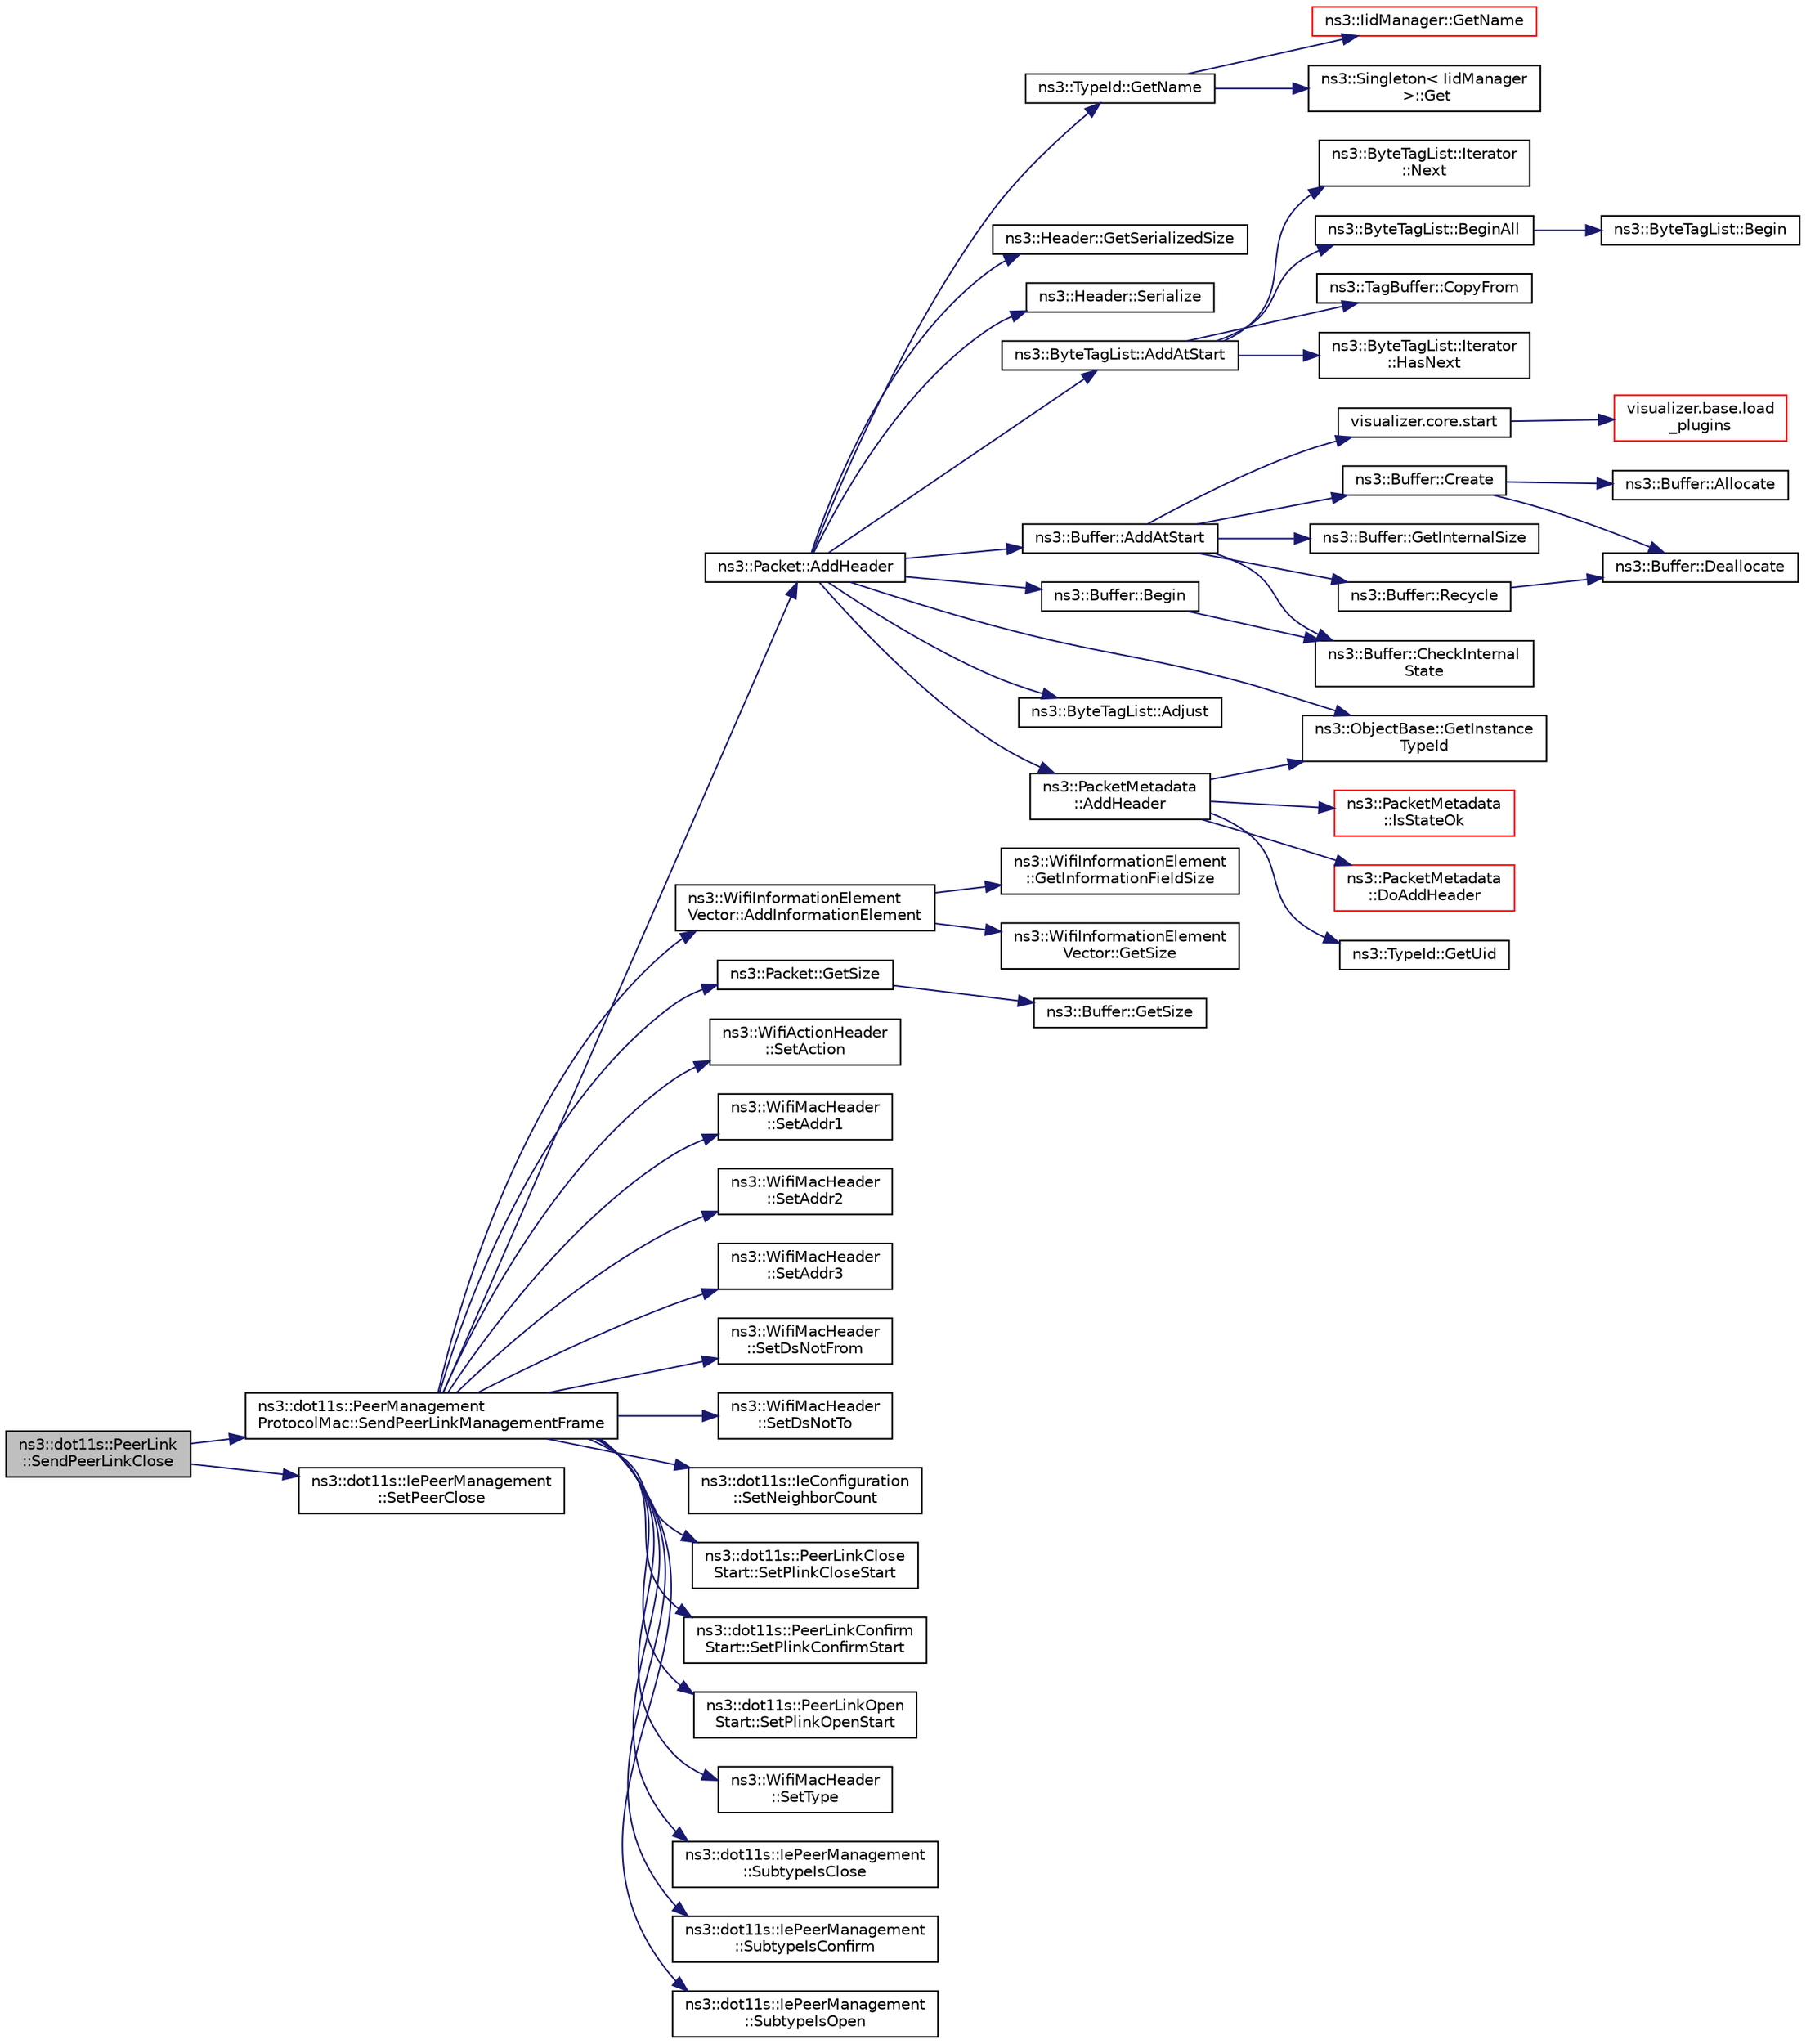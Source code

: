digraph "ns3::dot11s::PeerLink::SendPeerLinkClose"
{
 // LATEX_PDF_SIZE
  edge [fontname="Helvetica",fontsize="10",labelfontname="Helvetica",labelfontsize="10"];
  node [fontname="Helvetica",fontsize="10",shape=record];
  rankdir="LR";
  Node1 [label="ns3::dot11s::PeerLink\l::SendPeerLinkClose",height=0.2,width=0.4,color="black", fillcolor="grey75", style="filled", fontcolor="black",tooltip=" "];
  Node1 -> Node2 [color="midnightblue",fontsize="10",style="solid",fontname="Helvetica"];
  Node2 [label="ns3::dot11s::PeerManagement\lProtocolMac::SendPeerLinkManagementFrame",height=0.2,width=0.4,color="black", fillcolor="white", style="filled",URL="$classns3_1_1dot11s_1_1_peer_management_protocol_mac.html#ac115ede0884b0aab008867d5f4354e38",tooltip="Send peer link management frame function."];
  Node2 -> Node3 [color="midnightblue",fontsize="10",style="solid",fontname="Helvetica"];
  Node3 [label="ns3::Packet::AddHeader",height=0.2,width=0.4,color="black", fillcolor="white", style="filled",URL="$classns3_1_1_packet.html#a465108c595a0bc592095cbcab1832ed8",tooltip="Add header to this packet."];
  Node3 -> Node4 [color="midnightblue",fontsize="10",style="solid",fontname="Helvetica"];
  Node4 [label="ns3::ByteTagList::AddAtStart",height=0.2,width=0.4,color="black", fillcolor="white", style="filled",URL="$classns3_1_1_byte_tag_list.html#acb4563fbe4299c55af41ba7a166b71d5",tooltip="Make sure that all offsets are bigger than prependOffset which represents the location where new byte..."];
  Node4 -> Node5 [color="midnightblue",fontsize="10",style="solid",fontname="Helvetica"];
  Node5 [label="ns3::ByteTagList::BeginAll",height=0.2,width=0.4,color="black", fillcolor="white", style="filled",URL="$classns3_1_1_byte_tag_list.html#ab1d2c5671ea01900fa9ef58e33d1e739",tooltip="Returns an iterator pointing to the very first tag in this list."];
  Node5 -> Node6 [color="midnightblue",fontsize="10",style="solid",fontname="Helvetica"];
  Node6 [label="ns3::ByteTagList::Begin",height=0.2,width=0.4,color="black", fillcolor="white", style="filled",URL="$classns3_1_1_byte_tag_list.html#a22bb3fbf008c3bd4821429521a35c82d",tooltip=" "];
  Node4 -> Node7 [color="midnightblue",fontsize="10",style="solid",fontname="Helvetica"];
  Node7 [label="ns3::TagBuffer::CopyFrom",height=0.2,width=0.4,color="black", fillcolor="white", style="filled",URL="$classns3_1_1_tag_buffer.html#afe07a9e117449ff5b5d5857291671349",tooltip="Copy the nternal structure of another TagBuffer."];
  Node4 -> Node8 [color="midnightblue",fontsize="10",style="solid",fontname="Helvetica"];
  Node8 [label="ns3::ByteTagList::Iterator\l::HasNext",height=0.2,width=0.4,color="black", fillcolor="white", style="filled",URL="$classns3_1_1_byte_tag_list_1_1_iterator.html#a44e33e812e3eba4fdc168e36380853af",tooltip="Used to determine if the iterator is at the end of the byteTagList."];
  Node4 -> Node9 [color="midnightblue",fontsize="10",style="solid",fontname="Helvetica"];
  Node9 [label="ns3::ByteTagList::Iterator\l::Next",height=0.2,width=0.4,color="black", fillcolor="white", style="filled",URL="$classns3_1_1_byte_tag_list_1_1_iterator.html#af521864d800baab1d9c5262f59ce4433",tooltip="Returns the next Item from the ByteTagList."];
  Node3 -> Node10 [color="midnightblue",fontsize="10",style="solid",fontname="Helvetica"];
  Node10 [label="ns3::Buffer::AddAtStart",height=0.2,width=0.4,color="black", fillcolor="white", style="filled",URL="$classns3_1_1_buffer.html#a8abd8164c3671d3dadc98fc66fade7b1",tooltip=" "];
  Node10 -> Node11 [color="midnightblue",fontsize="10",style="solid",fontname="Helvetica"];
  Node11 [label="ns3::Buffer::CheckInternal\lState",height=0.2,width=0.4,color="black", fillcolor="white", style="filled",URL="$classns3_1_1_buffer.html#a200897ee202518b0d2bf91ead4e82be9",tooltip="Checks the internal buffer structures consistency."];
  Node10 -> Node12 [color="midnightblue",fontsize="10",style="solid",fontname="Helvetica"];
  Node12 [label="ns3::Buffer::Create",height=0.2,width=0.4,color="black", fillcolor="white", style="filled",URL="$classns3_1_1_buffer.html#a340c9888e35cf55d024808adfbd75913",tooltip="Create a buffer data storage."];
  Node12 -> Node13 [color="midnightblue",fontsize="10",style="solid",fontname="Helvetica"];
  Node13 [label="ns3::Buffer::Allocate",height=0.2,width=0.4,color="black", fillcolor="white", style="filled",URL="$classns3_1_1_buffer.html#a7bbfa888d618a79ee413fe01a7b4ff68",tooltip="Allocate a buffer data storage."];
  Node12 -> Node14 [color="midnightblue",fontsize="10",style="solid",fontname="Helvetica"];
  Node14 [label="ns3::Buffer::Deallocate",height=0.2,width=0.4,color="black", fillcolor="white", style="filled",URL="$classns3_1_1_buffer.html#a5cf2847bcc22da58cfa7e3a6b0279a01",tooltip="Deallocate the buffer memory."];
  Node10 -> Node15 [color="midnightblue",fontsize="10",style="solid",fontname="Helvetica"];
  Node15 [label="ns3::Buffer::GetInternalSize",height=0.2,width=0.4,color="black", fillcolor="white", style="filled",URL="$classns3_1_1_buffer.html#a1042168f1f6f3b24ad08a668662ab373",tooltip="Get the buffer real size."];
  Node10 -> Node16 [color="midnightblue",fontsize="10",style="solid",fontname="Helvetica"];
  Node16 [label="ns3::Buffer::Recycle",height=0.2,width=0.4,color="black", fillcolor="white", style="filled",URL="$classns3_1_1_buffer.html#aa14d4354b6de0c9d6044805f6503ecd2",tooltip="Recycle the buffer memory."];
  Node16 -> Node14 [color="midnightblue",fontsize="10",style="solid",fontname="Helvetica"];
  Node10 -> Node17 [color="midnightblue",fontsize="10",style="solid",fontname="Helvetica"];
  Node17 [label="visualizer.core.start",height=0.2,width=0.4,color="black", fillcolor="white", style="filled",URL="$namespacevisualizer_1_1core.html#a2a35e5d8a34af358b508dac8635754e0",tooltip=" "];
  Node17 -> Node18 [color="midnightblue",fontsize="10",style="solid",fontname="Helvetica"];
  Node18 [label="visualizer.base.load\l_plugins",height=0.2,width=0.4,color="red", fillcolor="white", style="filled",URL="$namespacevisualizer_1_1base.html#ad171497a5ff1afe0a73bedaebf35448f",tooltip=" "];
  Node3 -> Node20 [color="midnightblue",fontsize="10",style="solid",fontname="Helvetica"];
  Node20 [label="ns3::PacketMetadata\l::AddHeader",height=0.2,width=0.4,color="black", fillcolor="white", style="filled",URL="$classns3_1_1_packet_metadata.html#abdce736c4c5f647242f0808c0d2f9249",tooltip="Add an header."];
  Node20 -> Node21 [color="midnightblue",fontsize="10",style="solid",fontname="Helvetica"];
  Node21 [label="ns3::PacketMetadata\l::DoAddHeader",height=0.2,width=0.4,color="red", fillcolor="white", style="filled",URL="$classns3_1_1_packet_metadata.html#ae5ad09674e28733405c49b2655c51a5a",tooltip="Add an header."];
  Node20 -> Node33 [color="midnightblue",fontsize="10",style="solid",fontname="Helvetica"];
  Node33 [label="ns3::ObjectBase::GetInstance\lTypeId",height=0.2,width=0.4,color="black", fillcolor="white", style="filled",URL="$classns3_1_1_object_base.html#abe5b43a6f5b99a92a4c3122db31f06fb",tooltip="Get the most derived TypeId for this Object."];
  Node20 -> Node34 [color="midnightblue",fontsize="10",style="solid",fontname="Helvetica"];
  Node34 [label="ns3::TypeId::GetUid",height=0.2,width=0.4,color="black", fillcolor="white", style="filled",URL="$classns3_1_1_type_id.html#a429535085325d6f926724771446d9047",tooltip="Get the internal id of this TypeId."];
  Node20 -> Node35 [color="midnightblue",fontsize="10",style="solid",fontname="Helvetica"];
  Node35 [label="ns3::PacketMetadata\l::IsStateOk",height=0.2,width=0.4,color="red", fillcolor="white", style="filled",URL="$classns3_1_1_packet_metadata.html#a547dc7d09f1b2d41a28445a91c2fcf37",tooltip="Check if the metadata state is ok."];
  Node3 -> Node40 [color="midnightblue",fontsize="10",style="solid",fontname="Helvetica"];
  Node40 [label="ns3::ByteTagList::Adjust",height=0.2,width=0.4,color="black", fillcolor="white", style="filled",URL="$classns3_1_1_byte_tag_list.html#a1fec06d7e6daaf8039cf2a148e4090f2",tooltip="Adjust the offsets stored internally by the adjustment delta."];
  Node3 -> Node41 [color="midnightblue",fontsize="10",style="solid",fontname="Helvetica"];
  Node41 [label="ns3::Buffer::Begin",height=0.2,width=0.4,color="black", fillcolor="white", style="filled",URL="$classns3_1_1_buffer.html#acb977a0179de9abe4e295ce22023b4ca",tooltip=" "];
  Node41 -> Node11 [color="midnightblue",fontsize="10",style="solid",fontname="Helvetica"];
  Node3 -> Node33 [color="midnightblue",fontsize="10",style="solid",fontname="Helvetica"];
  Node3 -> Node42 [color="midnightblue",fontsize="10",style="solid",fontname="Helvetica"];
  Node42 [label="ns3::TypeId::GetName",height=0.2,width=0.4,color="black", fillcolor="white", style="filled",URL="$classns3_1_1_type_id.html#abc4965475a579c2afdc668d7a7d58374",tooltip="Get the name."];
  Node42 -> Node43 [color="midnightblue",fontsize="10",style="solid",fontname="Helvetica"];
  Node43 [label="ns3::Singleton\< IidManager\l \>::Get",height=0.2,width=0.4,color="black", fillcolor="white", style="filled",URL="$classns3_1_1_singleton.html#a80a2cd3c25a27ea72add7a9f7a141ffa",tooltip="Get a pointer to the singleton instance."];
  Node42 -> Node44 [color="midnightblue",fontsize="10",style="solid",fontname="Helvetica"];
  Node44 [label="ns3::IidManager::GetName",height=0.2,width=0.4,color="red", fillcolor="white", style="filled",URL="$classns3_1_1_iid_manager.html#a6658aaa8120efd885e98addb76a6f1d4",tooltip="Get the name of a type id."];
  Node3 -> Node46 [color="midnightblue",fontsize="10",style="solid",fontname="Helvetica"];
  Node46 [label="ns3::Header::GetSerializedSize",height=0.2,width=0.4,color="black", fillcolor="white", style="filled",URL="$classns3_1_1_header.html#a6ef0497eabc1b1fb0ad42738eb73f934",tooltip=" "];
  Node3 -> Node47 [color="midnightblue",fontsize="10",style="solid",fontname="Helvetica"];
  Node47 [label="ns3::Header::Serialize",height=0.2,width=0.4,color="black", fillcolor="white", style="filled",URL="$classns3_1_1_header.html#afb61f1aac69ff8349a6bfe521fab5404",tooltip=" "];
  Node2 -> Node48 [color="midnightblue",fontsize="10",style="solid",fontname="Helvetica"];
  Node48 [label="ns3::WifiInformationElement\lVector::AddInformationElement",height=0.2,width=0.4,color="black", fillcolor="white", style="filled",URL="$classns3_1_1_wifi_information_element_vector.html#aa28c3ec3babb8fd9622c424b5e0beb3f",tooltip="add an IE, if maxSize has exceeded, returns false"];
  Node48 -> Node49 [color="midnightblue",fontsize="10",style="solid",fontname="Helvetica"];
  Node49 [label="ns3::WifiInformationElement\l::GetInformationFieldSize",height=0.2,width=0.4,color="black", fillcolor="white", style="filled",URL="$classns3_1_1_wifi_information_element.html#a04af58633c58364e6b8d0ae2a7d777b2",tooltip="Length of serialized information (i.e., the length of the body of the IE, not including the Element I..."];
  Node48 -> Node50 [color="midnightblue",fontsize="10",style="solid",fontname="Helvetica"];
  Node50 [label="ns3::WifiInformationElement\lVector::GetSize",height=0.2,width=0.4,color="black", fillcolor="white", style="filled",URL="$classns3_1_1_wifi_information_element_vector.html#a70d4f2b5ea899941a8a97efa3e81e51b",tooltip="Current number of bytes."];
  Node2 -> Node51 [color="midnightblue",fontsize="10",style="solid",fontname="Helvetica"];
  Node51 [label="ns3::Packet::GetSize",height=0.2,width=0.4,color="black", fillcolor="white", style="filled",URL="$classns3_1_1_packet.html#afff7cb1ff518ee6dc0d424e10a5ad6ec",tooltip="Returns the the size in bytes of the packet (including the zero-filled initial payload)."];
  Node51 -> Node52 [color="midnightblue",fontsize="10",style="solid",fontname="Helvetica"];
  Node52 [label="ns3::Buffer::GetSize",height=0.2,width=0.4,color="black", fillcolor="white", style="filled",URL="$classns3_1_1_buffer.html#a60c9172d2b102f8856c81b2126c8b209",tooltip=" "];
  Node2 -> Node53 [color="midnightblue",fontsize="10",style="solid",fontname="Helvetica"];
  Node53 [label="ns3::WifiActionHeader\l::SetAction",height=0.2,width=0.4,color="black", fillcolor="white", style="filled",URL="$classns3_1_1_wifi_action_header.html#ab904b1e476e1dd0e0426c84c5970a2eb",tooltip="Set action for this Action header."];
  Node2 -> Node54 [color="midnightblue",fontsize="10",style="solid",fontname="Helvetica"];
  Node54 [label="ns3::WifiMacHeader\l::SetAddr1",height=0.2,width=0.4,color="black", fillcolor="white", style="filled",URL="$classns3_1_1_wifi_mac_header.html#a6478a02b80d5c01657714c5c7a0ae1cb",tooltip="Fill the Address 1 field with the given address."];
  Node2 -> Node55 [color="midnightblue",fontsize="10",style="solid",fontname="Helvetica"];
  Node55 [label="ns3::WifiMacHeader\l::SetAddr2",height=0.2,width=0.4,color="black", fillcolor="white", style="filled",URL="$classns3_1_1_wifi_mac_header.html#ab6a0efdc43d39b5da5d17eae9665271d",tooltip="Fill the Address 2 field with the given address."];
  Node2 -> Node56 [color="midnightblue",fontsize="10",style="solid",fontname="Helvetica"];
  Node56 [label="ns3::WifiMacHeader\l::SetAddr3",height=0.2,width=0.4,color="black", fillcolor="white", style="filled",URL="$classns3_1_1_wifi_mac_header.html#ace2fd1624db247bd42cbe9182996bb0e",tooltip="Fill the Address 3 field with the given address."];
  Node2 -> Node57 [color="midnightblue",fontsize="10",style="solid",fontname="Helvetica"];
  Node57 [label="ns3::WifiMacHeader\l::SetDsNotFrom",height=0.2,width=0.4,color="black", fillcolor="white", style="filled",URL="$classns3_1_1_wifi_mac_header.html#a02edeb349da4aacc6b376fcf76ff99cc",tooltip="Un-set the From DS bit in the Frame Control field."];
  Node2 -> Node58 [color="midnightblue",fontsize="10",style="solid",fontname="Helvetica"];
  Node58 [label="ns3::WifiMacHeader\l::SetDsNotTo",height=0.2,width=0.4,color="black", fillcolor="white", style="filled",URL="$classns3_1_1_wifi_mac_header.html#a977cd5a09062bfc3660a23acdebd75ec",tooltip="Un-set the To DS bit in the Frame Control field."];
  Node2 -> Node59 [color="midnightblue",fontsize="10",style="solid",fontname="Helvetica"];
  Node59 [label="ns3::dot11s::IeConfiguration\l::SetNeighborCount",height=0.2,width=0.4,color="black", fillcolor="white", style="filled",URL="$classns3_1_1dot11s_1_1_ie_configuration.html#a001ab30e5eba1e25a3c998a64b87f824",tooltip="Set neighbor count."];
  Node2 -> Node60 [color="midnightblue",fontsize="10",style="solid",fontname="Helvetica"];
  Node60 [label="ns3::dot11s::PeerLinkClose\lStart::SetPlinkCloseStart",height=0.2,width=0.4,color="black", fillcolor="white", style="filled",URL="$classns3_1_1dot11s_1_1_peer_link_close_start.html#aba1cca0da9169bc5fd483c11f246e01f",tooltip="Set peer link close start fields."];
  Node2 -> Node61 [color="midnightblue",fontsize="10",style="solid",fontname="Helvetica"];
  Node61 [label="ns3::dot11s::PeerLinkConfirm\lStart::SetPlinkConfirmStart",height=0.2,width=0.4,color="black", fillcolor="white", style="filled",URL="$classns3_1_1dot11s_1_1_peer_link_confirm_start.html#a470a52f4ec0f19b01f5fcb986364af76",tooltip="Set peer link confirm start fields."];
  Node2 -> Node62 [color="midnightblue",fontsize="10",style="solid",fontname="Helvetica"];
  Node62 [label="ns3::dot11s::PeerLinkOpen\lStart::SetPlinkOpenStart",height=0.2,width=0.4,color="black", fillcolor="white", style="filled",URL="$classns3_1_1dot11s_1_1_peer_link_open_start.html#a714f460c174567335458883ca229bae7",tooltip="Set peer link open start fields."];
  Node2 -> Node63 [color="midnightblue",fontsize="10",style="solid",fontname="Helvetica"];
  Node63 [label="ns3::WifiMacHeader\l::SetType",height=0.2,width=0.4,color="black", fillcolor="white", style="filled",URL="$classns3_1_1_wifi_mac_header.html#a71172371f11f1cfcb3912bb03134c285",tooltip="Set Type/Subtype values with the correct values depending on the given type."];
  Node2 -> Node64 [color="midnightblue",fontsize="10",style="solid",fontname="Helvetica"];
  Node64 [label="ns3::dot11s::IePeerManagement\l::SubtypeIsClose",height=0.2,width=0.4,color="black", fillcolor="white", style="filled",URL="$classns3_1_1dot11s_1_1_ie_peer_management.html#a5a26699b412e960048a03085803cb6b6",tooltip="Subtype is close function."];
  Node2 -> Node65 [color="midnightblue",fontsize="10",style="solid",fontname="Helvetica"];
  Node65 [label="ns3::dot11s::IePeerManagement\l::SubtypeIsConfirm",height=0.2,width=0.4,color="black", fillcolor="white", style="filled",URL="$classns3_1_1dot11s_1_1_ie_peer_management.html#a6d4e1ae9b024e7b4df727296c8e66a12",tooltip="Subtype is confirm function."];
  Node2 -> Node66 [color="midnightblue",fontsize="10",style="solid",fontname="Helvetica"];
  Node66 [label="ns3::dot11s::IePeerManagement\l::SubtypeIsOpen",height=0.2,width=0.4,color="black", fillcolor="white", style="filled",URL="$classns3_1_1dot11s_1_1_ie_peer_management.html#a35fd2f962c629c80d25d138cf8457e5c",tooltip="Subtype is open function."];
  Node1 -> Node67 [color="midnightblue",fontsize="10",style="solid",fontname="Helvetica"];
  Node67 [label="ns3::dot11s::IePeerManagement\l::SetPeerClose",height=0.2,width=0.4,color="black", fillcolor="white", style="filled",URL="$classns3_1_1dot11s_1_1_ie_peer_management.html#a9f112351e19200bcac0b8ca56c98ec0b",tooltip="Set peer close function."];
}
